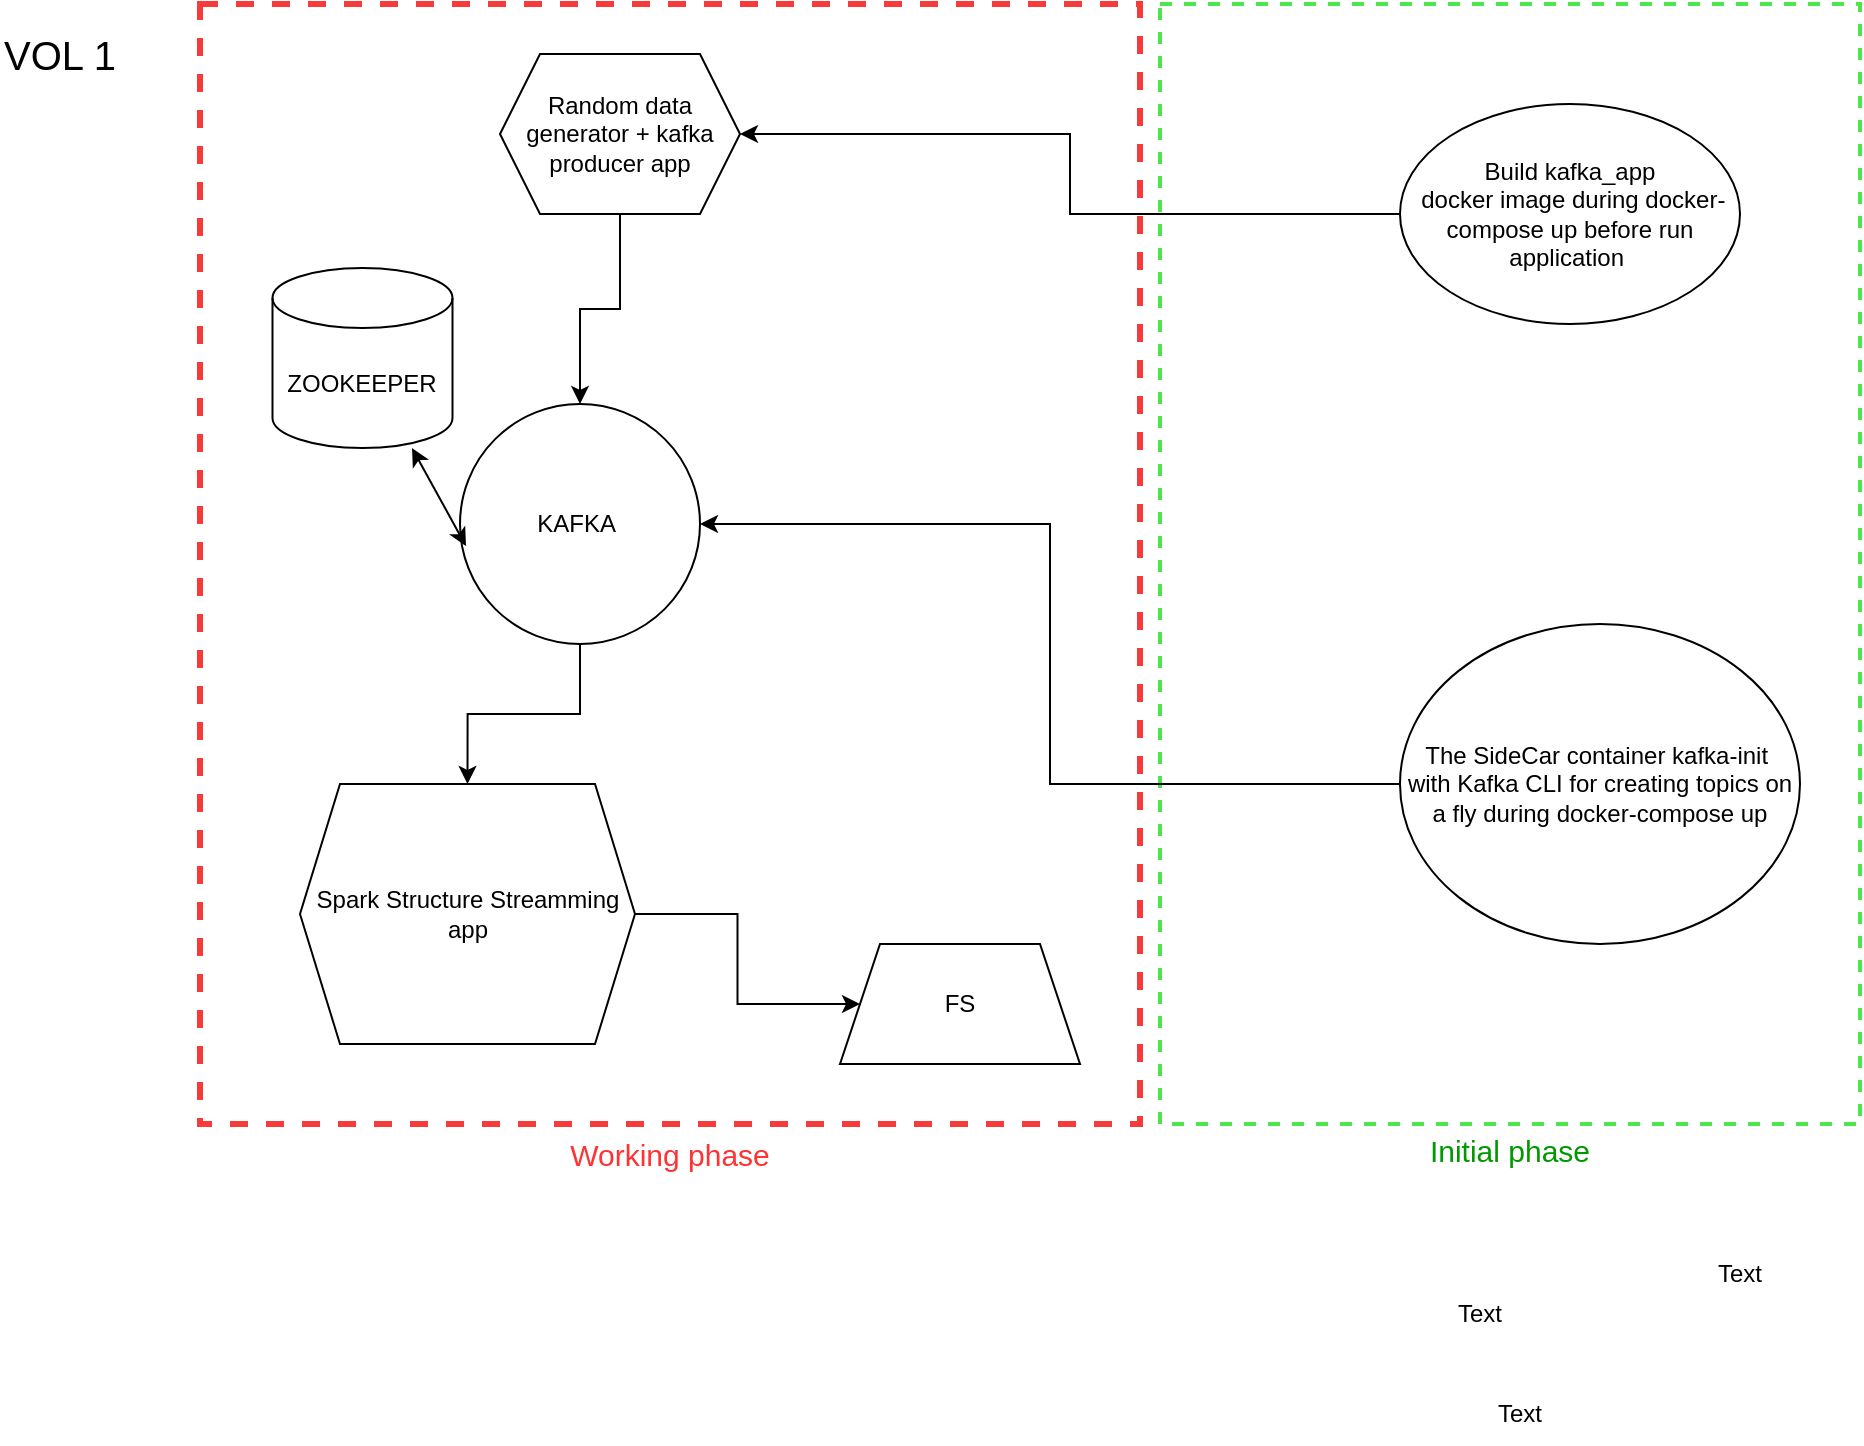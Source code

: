 <mxfile version="22.1.22" type="embed">
  <diagram id="64T7YHSA86FgVfWqqGOS" name="Page-1">
    <mxGraphModel dx="2354" dy="845" grid="1" gridSize="10" guides="1" tooltips="1" connect="1" arrows="1" fold="1" page="1" pageScale="1" pageWidth="850" pageHeight="1100" math="0" shadow="0">
      <root>
        <mxCell id="0" />
        <mxCell id="1" parent="0" />
        <mxCell id="54" value="Initial phase&lt;div style=&quot;text-align: justify; font-size: 15px;&quot;&gt;&lt;/div&gt;" style="rounded=0;html=1;fillStyle=dots;fillColor=none;strokeColor=#4ee44e;dashed=1;fontColor=#009900;strokeWidth=2;align=center;verticalAlign=top;labelPosition=center;verticalLabelPosition=bottom;fontSize=15;spacing=0;whiteSpace=wrap;labelBorderColor=none;" parent="1" vertex="1">
          <mxGeometry x="470" y="30" width="350" height="560" as="geometry" />
        </mxCell>
        <mxCell id="57" value="&lt;font color=&quot;#ff3333&quot; style=&quot;font-size: 15px;&quot;&gt;Working phase&lt;/font&gt;" style="rounded=0;whiteSpace=wrap;html=1;fillColor=none;strokeColor=#f73b3b;dashed=1;strokeWidth=3;labelPosition=center;verticalLabelPosition=bottom;align=center;verticalAlign=top;fontSize=15;" parent="1" vertex="1">
          <mxGeometry x="-10" y="30" width="470" height="560" as="geometry" />
        </mxCell>
        <mxCell id="84" style="edgeStyle=orthogonalEdgeStyle;rounded=0;orthogonalLoop=1;jettySize=auto;html=1;entryX=0.5;entryY=0;entryDx=0;entryDy=0;" edge="1" parent="1" source="2" target="8">
          <mxGeometry relative="1" as="geometry" />
        </mxCell>
        <mxCell id="2" value="KAFKA&amp;nbsp;" style="ellipse;whiteSpace=wrap;html=1;aspect=fixed;" parent="1" vertex="1">
          <mxGeometry x="120" y="230" width="120" height="120" as="geometry" />
        </mxCell>
        <mxCell id="83" value="" style="edgeStyle=orthogonalEdgeStyle;rounded=0;orthogonalLoop=1;jettySize=auto;html=1;entryX=1;entryY=0.5;entryDx=0;entryDy=0;" edge="1" parent="1" source="6" target="2">
          <mxGeometry relative="1" as="geometry">
            <mxPoint x="575" y="310" as="targetPoint" />
          </mxGeometry>
        </mxCell>
        <mxCell id="6" value="The SideCar container kafka-init&amp;nbsp;&lt;br&gt;with Kafka CLI for creating topics on a fly during docker-compose up" style="ellipse;whiteSpace=wrap;html=1;" parent="1" vertex="1">
          <mxGeometry x="590" y="340" width="200" height="160" as="geometry" />
        </mxCell>
        <mxCell id="108" value="" style="edgeStyle=orthogonalEdgeStyle;rounded=0;orthogonalLoop=1;jettySize=auto;html=1;" edge="1" parent="1" source="8" target="106">
          <mxGeometry relative="1" as="geometry" />
        </mxCell>
        <mxCell id="8" value="Spark Structure Streamming app" style="shape=hexagon;perimeter=hexagonPerimeter2;whiteSpace=wrap;html=1;fixedSize=1;" parent="1" vertex="1">
          <mxGeometry x="40" y="420" width="167.5" height="130" as="geometry" />
        </mxCell>
        <mxCell id="31" value="" style="edgeStyle=orthogonalEdgeStyle;rounded=0;orthogonalLoop=1;jettySize=auto;html=1;entryX=0.5;entryY=0;entryDx=0;entryDy=0;" parent="1" source="10" target="2" edge="1">
          <mxGeometry relative="1" as="geometry">
            <mxPoint x="200" y="190" as="targetPoint" />
          </mxGeometry>
        </mxCell>
        <mxCell id="10" value="Random data generator + kafka producer app" style="shape=hexagon;perimeter=hexagonPerimeter2;whiteSpace=wrap;html=1;fixedSize=1;" parent="1" vertex="1">
          <mxGeometry x="140" y="55" width="120" height="80" as="geometry" />
        </mxCell>
        <mxCell id="77" value="&lt;font style=&quot;font-size: 20px;&quot;&gt;VOL 1&lt;/font&gt;" style="text;html=1;strokeColor=none;fillColor=none;align=center;verticalAlign=middle;whiteSpace=wrap;rounded=0;" parent="1" vertex="1">
          <mxGeometry x="-110" y="40" width="60" height="30" as="geometry" />
        </mxCell>
        <mxCell id="85" style="edgeStyle=orthogonalEdgeStyle;rounded=0;orthogonalLoop=1;jettySize=auto;html=1;entryX=1;entryY=0.5;entryDx=0;entryDy=0;" edge="1" parent="1" source="79" target="10">
          <mxGeometry relative="1" as="geometry" />
        </mxCell>
        <mxCell id="79" value="&amp;nbsp;Build kafka_app&amp;nbsp;&lt;br&gt;&amp;nbsp;docker image during docker-compose up before run application&amp;nbsp;" style="ellipse;whiteSpace=wrap;html=1;" vertex="1" parent="1">
          <mxGeometry x="590" y="80" width="170" height="110" as="geometry" />
        </mxCell>
        <mxCell id="93" value="Text" style="text;strokeColor=none;align=center;fillColor=none;html=1;verticalAlign=middle;whiteSpace=wrap;rounded=0;" vertex="1" parent="1">
          <mxGeometry x="620" y="720" width="60" height="30" as="geometry" />
        </mxCell>
        <mxCell id="94" value="Text" style="text;strokeColor=none;align=center;fillColor=none;html=1;verticalAlign=middle;whiteSpace=wrap;rounded=0;" vertex="1" parent="1">
          <mxGeometry x="730" y="650" width="60" height="30" as="geometry" />
        </mxCell>
        <mxCell id="95" value="ZOOKEEPER" style="shape=cylinder3;whiteSpace=wrap;html=1;boundedLbl=1;backgroundOutline=1;size=15;" vertex="1" parent="1">
          <mxGeometry x="26.25" y="162" width="90" height="90" as="geometry" />
        </mxCell>
        <mxCell id="96" value="Text" style="text;strokeColor=none;align=center;fillColor=none;html=1;verticalAlign=middle;whiteSpace=wrap;rounded=0;" vertex="1" parent="1">
          <mxGeometry x="600" y="670" width="60" height="30" as="geometry" />
        </mxCell>
        <mxCell id="97" value="" style="endArrow=classic;startArrow=classic;html=1;rounded=0;exitX=0.025;exitY=0.592;exitDx=0;exitDy=0;exitPerimeter=0;" edge="1" parent="1" source="2" target="95">
          <mxGeometry width="50" height="50" relative="1" as="geometry">
            <mxPoint x="100" y="300" as="sourcePoint" />
            <mxPoint x="150" y="250" as="targetPoint" />
          </mxGeometry>
        </mxCell>
        <mxCell id="106" value="FS" style="shape=trapezoid;perimeter=trapezoidPerimeter;whiteSpace=wrap;html=1;fixedSize=1;" vertex="1" parent="1">
          <mxGeometry x="310" y="500" width="120" height="60" as="geometry" />
        </mxCell>
      </root>
    </mxGraphModel>
  </diagram>
</mxfile>
